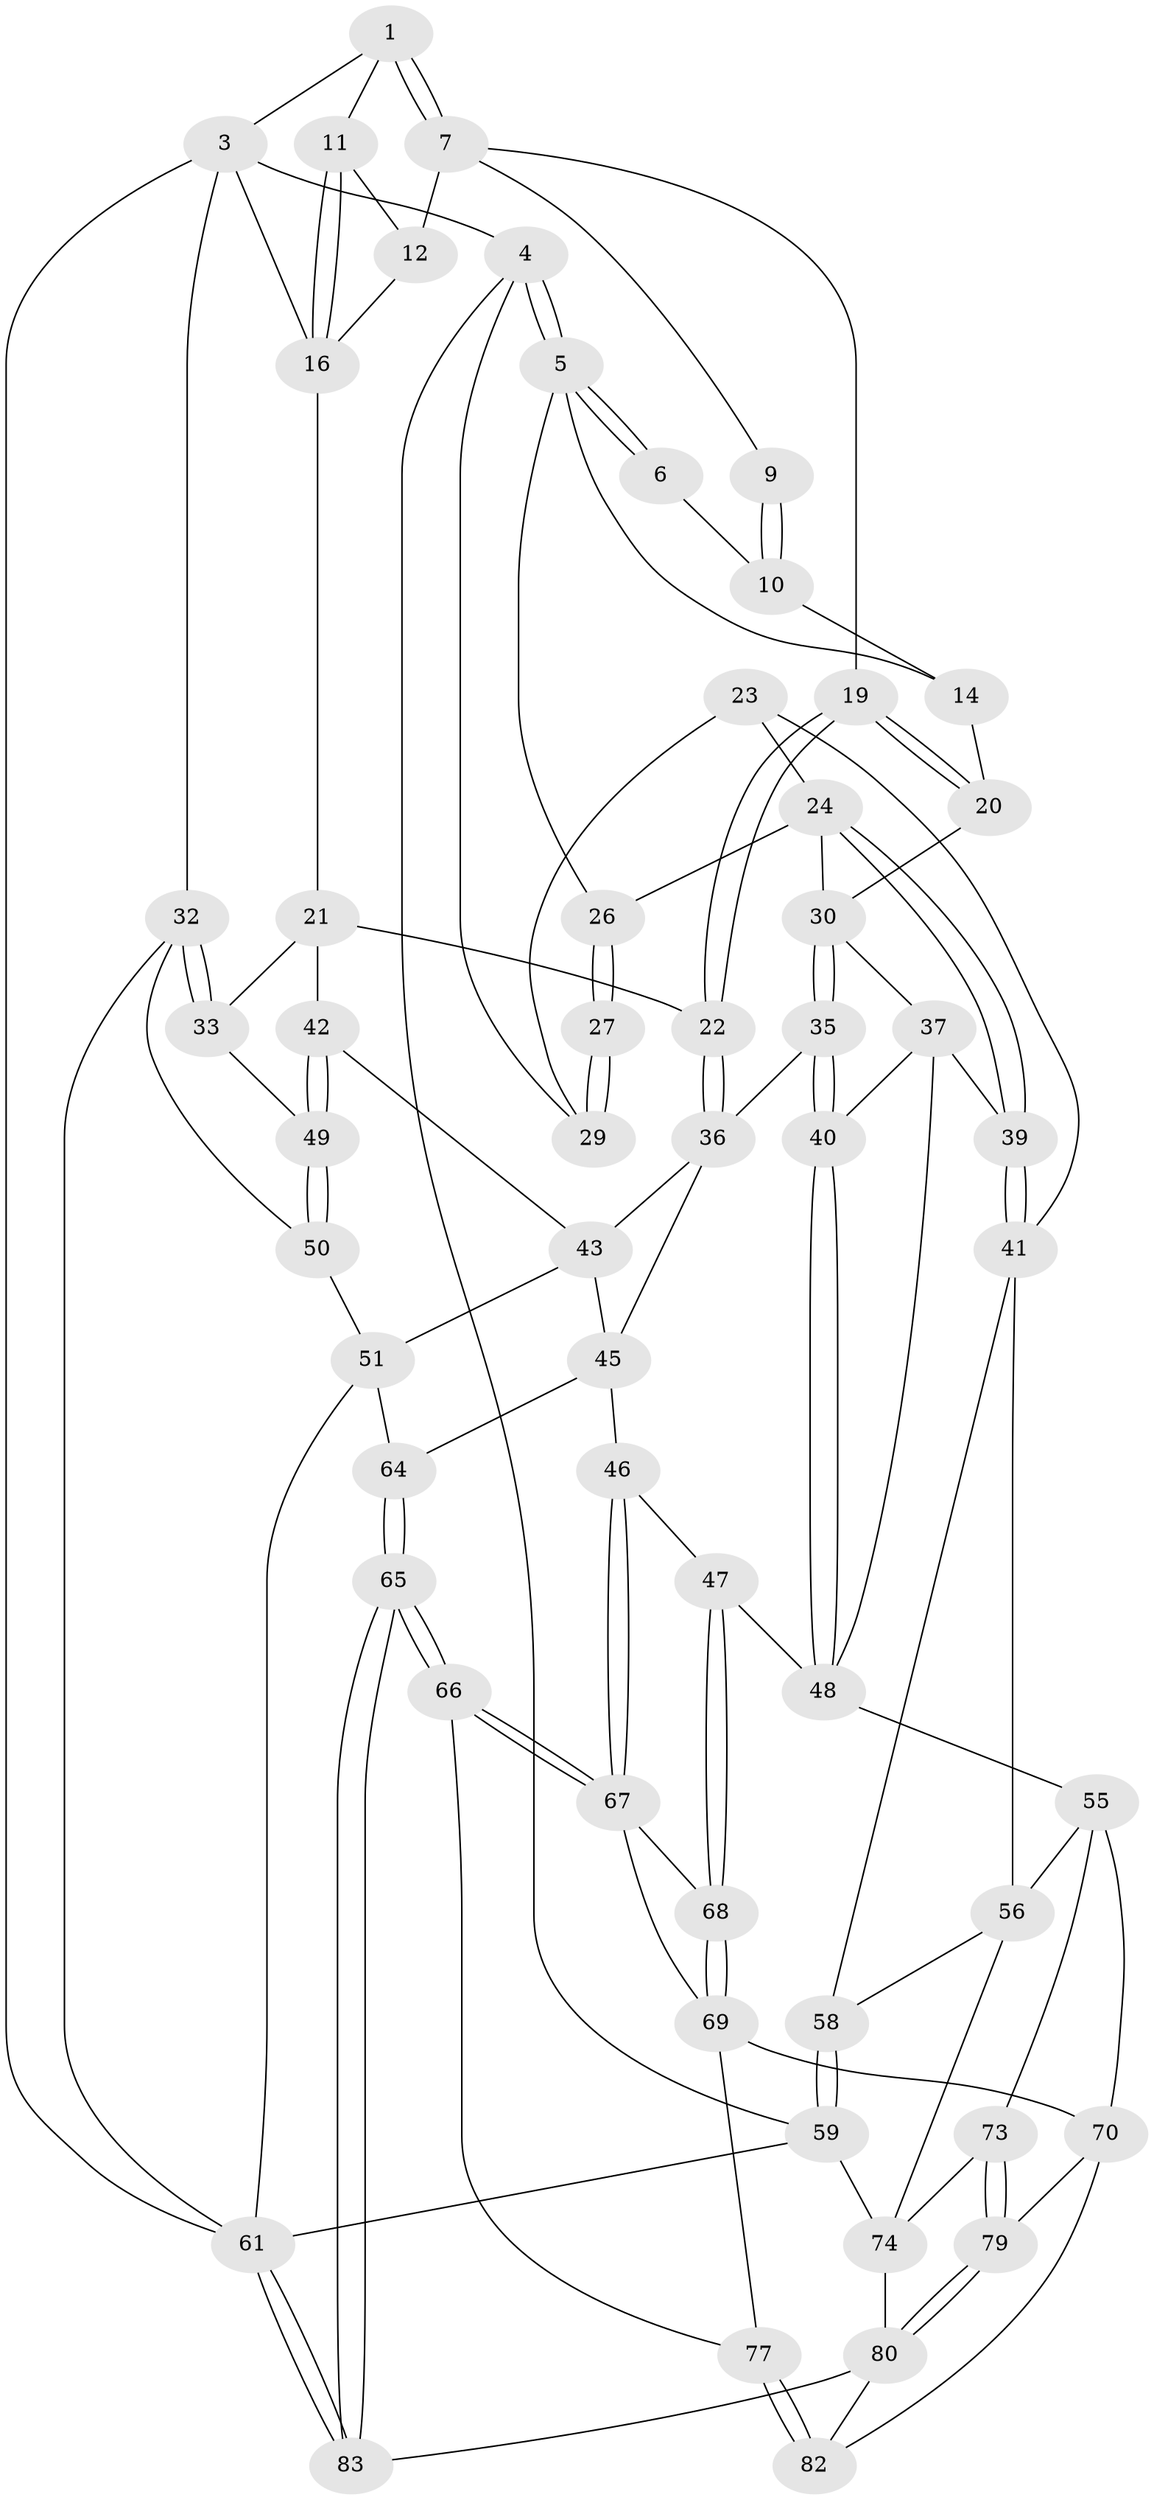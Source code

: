 // Generated by graph-tools (version 1.1) at 2025/24/03/03/25 07:24:38]
// undirected, 58 vertices, 129 edges
graph export_dot {
graph [start="1"]
  node [color=gray90,style=filled];
  1 [pos="+0.6112699247106917+0",super="+2"];
  3 [pos="+1+0",super="+17"];
  4 [pos="+0+0"];
  5 [pos="+0.11295336890028877+0",super="+13"];
  6 [pos="+0.5851408727979187+0"];
  7 [pos="+0.6519370762734458+0.17068754286355806",super="+8"];
  9 [pos="+0.5314182041002169+0.14347935292603362"];
  10 [pos="+0.5027362190867096+0.017387058895205608",super="+15"];
  11 [pos="+0.8492527207955878+0.07707535552065474"];
  12 [pos="+0.8341063250411362+0.09675035109842704"];
  14 [pos="+0.2815062356554748+0.15376631390407"];
  16 [pos="+0.978858227493053+0.13066286021892212",super="+18"];
  19 [pos="+0.6307506421782675+0.22999940164762442"];
  20 [pos="+0.43118720481388534+0.2359267273389713"];
  21 [pos="+0.8443930244267686+0.33517517515854167",super="+34"];
  22 [pos="+0.644393854943297+0.2715057016037678"];
  23 [pos="+0.07780548062726395+0.2901878960812425",super="+28"];
  24 [pos="+0.1982807530934491+0.3125757295221412",super="+25"];
  26 [pos="+0.25346871756520073+0.1905380211764723"];
  27 [pos="+0.0018060023902433833+0.2216976690065656"];
  29 [pos="+0+0.15515280273246712"];
  30 [pos="+0.4408492965508089+0.3224546279671193",super="+31"];
  32 [pos="+1+0.3273019475949653",super="+60"];
  33 [pos="+1+0.3576073799342213"];
  35 [pos="+0.5144418741467297+0.41002711090493454"];
  36 [pos="+0.588967742800054+0.37833133287440496",super="+44"];
  37 [pos="+0.37694036019923716+0.42854931038674915",super="+38"];
  39 [pos="+0.17620222872317043+0.4330116748717637"];
  40 [pos="+0.45644150851444293+0.46724354591465367"];
  41 [pos="+0+0.4964073525372989",super="+57"];
  42 [pos="+0.8454059335843359+0.4209666726302479"];
  43 [pos="+0.8350302362275895+0.43714307811349273",super="+52"];
  45 [pos="+0.6607705666867068+0.6038120970607381",super="+53"];
  46 [pos="+0.5956271551835407+0.6306905239429049"];
  47 [pos="+0.5061601969734965+0.6280777720463537"];
  48 [pos="+0.449129313293308+0.5748614934617721",super="+54"];
  49 [pos="+0.9448046800421039+0.5552856169952689"];
  50 [pos="+0.9470150312227877+0.573997493665529"];
  51 [pos="+0.9072089186796779+0.5895391156645535",super="+63"];
  55 [pos="+0.2536684095369349+0.6397792162289702",super="+71"];
  56 [pos="+0.10498736577388625+0.6722525400099254",super="+75"];
  58 [pos="+0+0.8586364602861846"];
  59 [pos="+0+1"];
  61 [pos="+1+1",super="+62"];
  64 [pos="+0.8102166944797431+0.7775675305326405"];
  65 [pos="+0.7641669282872443+0.8934434382707447"];
  66 [pos="+0.7519695936673769+0.8881474046977017"];
  67 [pos="+0.6140761588101615+0.760096508884237",super="+72"];
  68 [pos="+0.48102086978563097+0.7219064267886585"];
  69 [pos="+0.4685262097082756+0.7491089685628418",super="+76"];
  70 [pos="+0.29355543157588476+0.7713246062519837",super="+81"];
  73 [pos="+0.17462078243766013+0.8238278768832304"];
  74 [pos="+0.11368202204822989+0.8196950874728081",super="+78"];
  77 [pos="+0.5026708162071482+0.8574494815191074"];
  79 [pos="+0.19409437932583354+0.9841378540053655"];
  80 [pos="+0+1",super="+84"];
  82 [pos="+0.4384101058693997+0.9477267919767471"];
  83 [pos="+0.8320410131401383+1"];
  1 -- 7;
  1 -- 7;
  1 -- 3;
  1 -- 11;
  3 -- 4;
  3 -- 61;
  3 -- 16;
  3 -- 32;
  4 -- 5;
  4 -- 5;
  4 -- 29;
  4 -- 59;
  5 -- 6;
  5 -- 6;
  5 -- 26;
  5 -- 14;
  6 -- 10;
  7 -- 12;
  7 -- 9;
  7 -- 19;
  9 -- 10 [weight=2];
  9 -- 10;
  10 -- 14;
  11 -- 12;
  11 -- 16;
  11 -- 16;
  12 -- 16;
  14 -- 20;
  16 -- 21;
  19 -- 20;
  19 -- 20;
  19 -- 22;
  19 -- 22;
  20 -- 30;
  21 -- 22;
  21 -- 33;
  21 -- 42;
  22 -- 36;
  22 -- 36;
  23 -- 24;
  23 -- 41;
  23 -- 29;
  24 -- 39;
  24 -- 39;
  24 -- 26;
  24 -- 30;
  26 -- 27;
  26 -- 27;
  27 -- 29;
  27 -- 29;
  30 -- 35;
  30 -- 35;
  30 -- 37;
  32 -- 33;
  32 -- 33;
  32 -- 50;
  32 -- 61;
  33 -- 49;
  35 -- 36;
  35 -- 40;
  35 -- 40;
  36 -- 43;
  36 -- 45;
  37 -- 40;
  37 -- 48;
  37 -- 39;
  39 -- 41;
  39 -- 41;
  40 -- 48;
  40 -- 48;
  41 -- 56;
  41 -- 58;
  42 -- 43;
  42 -- 49;
  42 -- 49;
  43 -- 51;
  43 -- 45;
  45 -- 46;
  45 -- 64;
  46 -- 47;
  46 -- 67;
  46 -- 67;
  47 -- 48;
  47 -- 68;
  47 -- 68;
  48 -- 55;
  49 -- 50;
  49 -- 50;
  50 -- 51;
  51 -- 64;
  51 -- 61;
  55 -- 56;
  55 -- 73;
  55 -- 70;
  56 -- 58;
  56 -- 74;
  58 -- 59;
  58 -- 59;
  59 -- 61;
  59 -- 74;
  61 -- 83;
  61 -- 83;
  64 -- 65;
  64 -- 65;
  65 -- 66;
  65 -- 66;
  65 -- 83;
  65 -- 83;
  66 -- 67;
  66 -- 67;
  66 -- 77;
  67 -- 68;
  67 -- 69;
  68 -- 69;
  68 -- 69;
  69 -- 70;
  69 -- 77;
  70 -- 82;
  70 -- 79;
  73 -- 74;
  73 -- 79;
  73 -- 79;
  74 -- 80;
  77 -- 82;
  77 -- 82;
  79 -- 80;
  79 -- 80;
  80 -- 82;
  80 -- 83;
}
